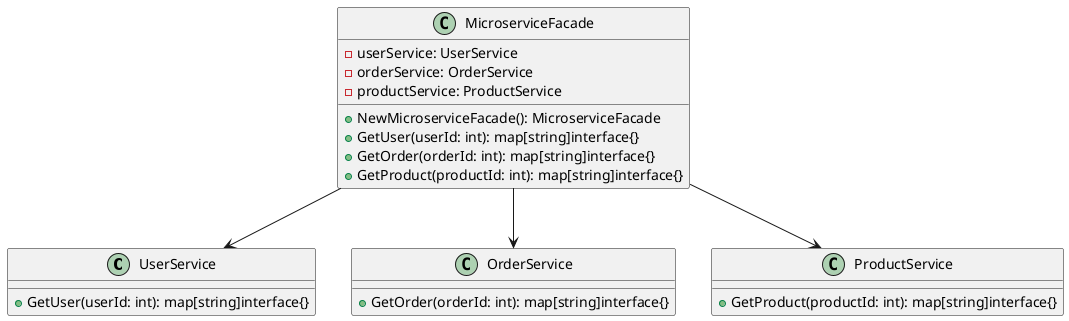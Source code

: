 @startuml

class UserService {
    +GetUser(userId: int): map[string]interface{}
}

class OrderService {
    +GetOrder(orderId: int): map[string]interface{}
}

class ProductService {
    +GetProduct(productId: int): map[string]interface{}
}

class MicroserviceFacade {
    -userService: UserService
    -orderService: OrderService
    -productService: ProductService
    +NewMicroserviceFacade(): MicroserviceFacade
    +GetUser(userId: int): map[string]interface{}
    +GetOrder(orderId: int): map[string]interface{}
    +GetProduct(productId: int): map[string]interface{}
}

MicroserviceFacade --> UserService
MicroserviceFacade --> OrderService
MicroserviceFacade --> ProductService

@enduml